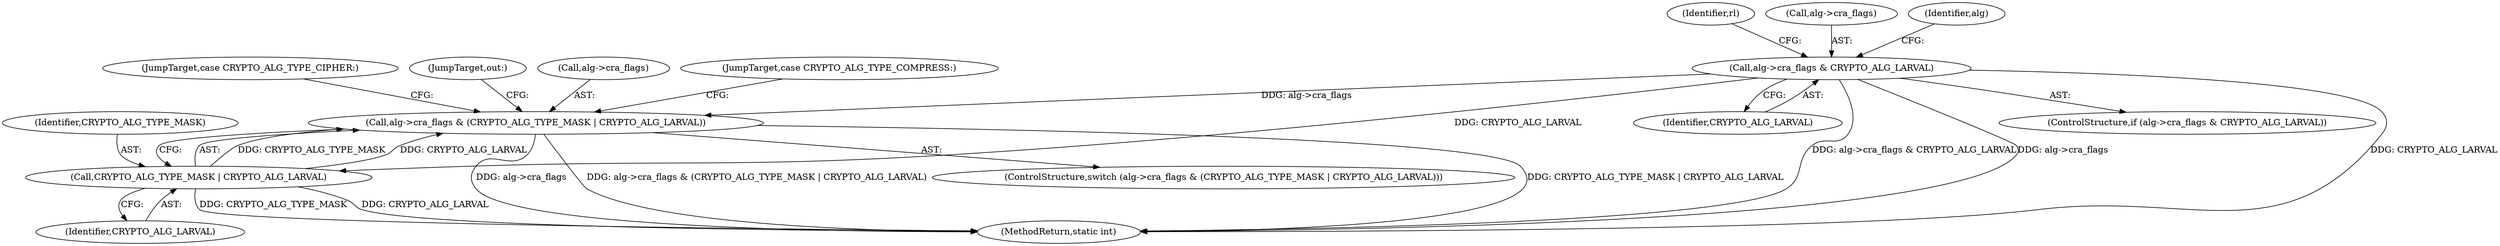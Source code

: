 digraph "0_linux_9a5467bf7b6e9e02ec9c3da4e23747c05faeaac6_7@pointer" {
"1000174" [label="(Call,alg->cra_flags & CRYPTO_ALG_LARVAL)"];
"1000218" [label="(Call,alg->cra_flags & (CRYPTO_ALG_TYPE_MASK | CRYPTO_ALG_LARVAL))"];
"1000222" [label="(Call,CRYPTO_ALG_TYPE_MASK | CRYPTO_ALG_LARVAL)"];
"1000183" [label="(Identifier,rl)"];
"1000222" [label="(Call,CRYPTO_ALG_TYPE_MASK | CRYPTO_ALG_LARVAL)"];
"1000178" [label="(Identifier,CRYPTO_ALG_LARVAL)"];
"1000217" [label="(ControlStructure,switch (alg->cra_flags & (CRYPTO_ALG_TYPE_MASK | CRYPTO_ALG_LARVAL)))"];
"1000226" [label="(JumpTarget,case CRYPTO_ALG_TYPE_CIPHER:)"];
"1000240" [label="(JumpTarget,out:)"];
"1000174" [label="(Call,alg->cra_flags & CRYPTO_ALG_LARVAL)"];
"1000175" [label="(Call,alg->cra_flags)"];
"1000173" [label="(ControlStructure,if (alg->cra_flags & CRYPTO_ALG_LARVAL))"];
"1000218" [label="(Call,alg->cra_flags & (CRYPTO_ALG_TYPE_MASK | CRYPTO_ALG_LARVAL))"];
"1000224" [label="(Identifier,CRYPTO_ALG_LARVAL)"];
"1000247" [label="(MethodReturn,static int)"];
"1000219" [label="(Call,alg->cra_flags)"];
"1000233" [label="(JumpTarget,case CRYPTO_ALG_TYPE_COMPRESS:)"];
"1000203" [label="(Identifier,alg)"];
"1000223" [label="(Identifier,CRYPTO_ALG_TYPE_MASK)"];
"1000174" -> "1000173"  [label="AST: "];
"1000174" -> "1000178"  [label="CFG: "];
"1000175" -> "1000174"  [label="AST: "];
"1000178" -> "1000174"  [label="AST: "];
"1000183" -> "1000174"  [label="CFG: "];
"1000203" -> "1000174"  [label="CFG: "];
"1000174" -> "1000247"  [label="DDG: CRYPTO_ALG_LARVAL"];
"1000174" -> "1000247"  [label="DDG: alg->cra_flags & CRYPTO_ALG_LARVAL"];
"1000174" -> "1000247"  [label="DDG: alg->cra_flags"];
"1000174" -> "1000218"  [label="DDG: alg->cra_flags"];
"1000174" -> "1000222"  [label="DDG: CRYPTO_ALG_LARVAL"];
"1000218" -> "1000217"  [label="AST: "];
"1000218" -> "1000222"  [label="CFG: "];
"1000219" -> "1000218"  [label="AST: "];
"1000222" -> "1000218"  [label="AST: "];
"1000226" -> "1000218"  [label="CFG: "];
"1000233" -> "1000218"  [label="CFG: "];
"1000240" -> "1000218"  [label="CFG: "];
"1000218" -> "1000247"  [label="DDG: alg->cra_flags"];
"1000218" -> "1000247"  [label="DDG: alg->cra_flags & (CRYPTO_ALG_TYPE_MASK | CRYPTO_ALG_LARVAL)"];
"1000218" -> "1000247"  [label="DDG: CRYPTO_ALG_TYPE_MASK | CRYPTO_ALG_LARVAL"];
"1000222" -> "1000218"  [label="DDG: CRYPTO_ALG_TYPE_MASK"];
"1000222" -> "1000218"  [label="DDG: CRYPTO_ALG_LARVAL"];
"1000222" -> "1000224"  [label="CFG: "];
"1000223" -> "1000222"  [label="AST: "];
"1000224" -> "1000222"  [label="AST: "];
"1000222" -> "1000247"  [label="DDG: CRYPTO_ALG_TYPE_MASK"];
"1000222" -> "1000247"  [label="DDG: CRYPTO_ALG_LARVAL"];
}
